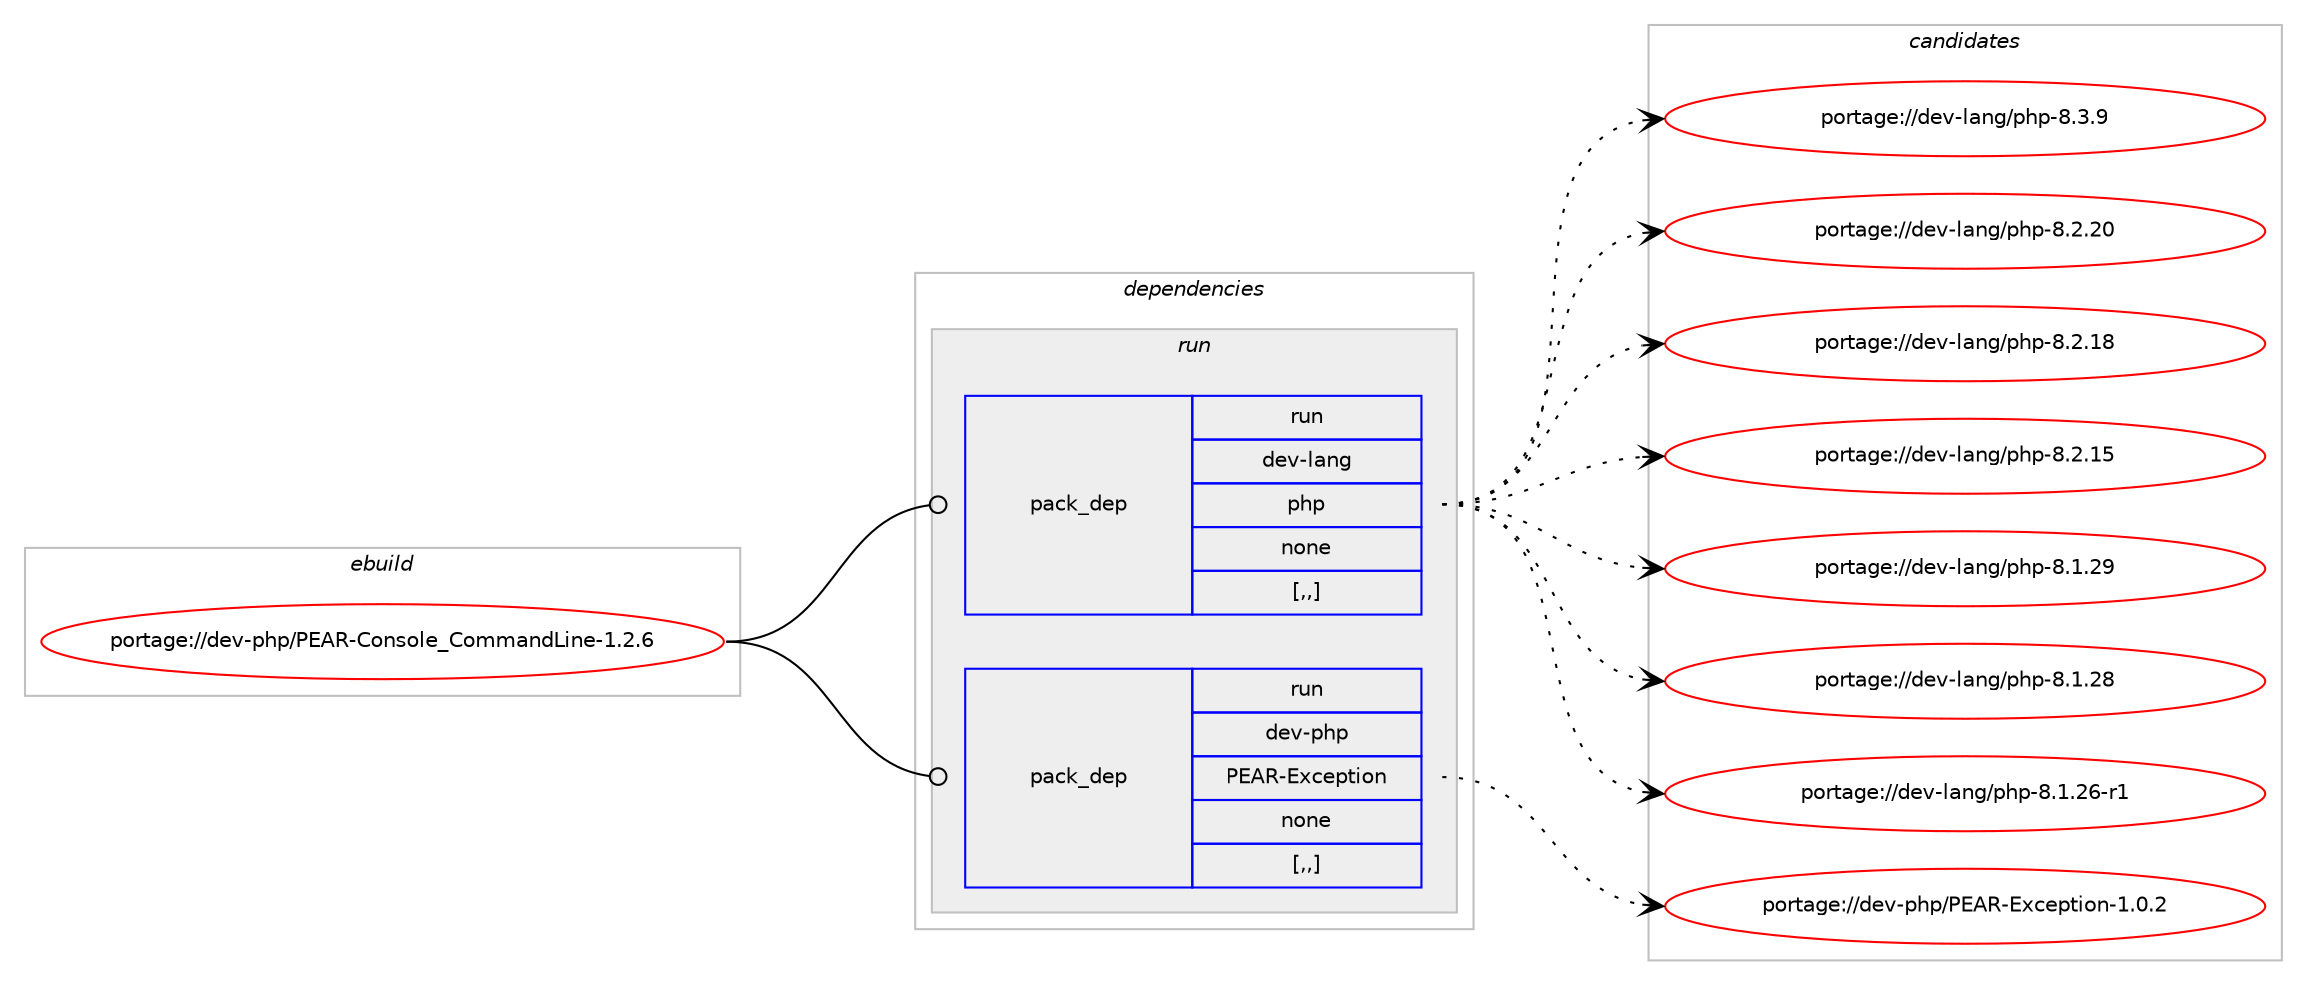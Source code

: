 digraph prolog {

# *************
# Graph options
# *************

newrank=true;
concentrate=true;
compound=true;
graph [rankdir=LR,fontname=Helvetica,fontsize=10,ranksep=1.5];#, ranksep=2.5, nodesep=0.2];
edge  [arrowhead=vee];
node  [fontname=Helvetica,fontsize=10];

# **********
# The ebuild
# **********

subgraph cluster_leftcol {
color=gray;
label=<<i>ebuild</i>>;
id [label="portage://dev-php/PEAR-Console_CommandLine-1.2.6", color=red, width=4, href="../dev-php/PEAR-Console_CommandLine-1.2.6.svg"];
}

# ****************
# The dependencies
# ****************

subgraph cluster_midcol {
color=gray;
label=<<i>dependencies</i>>;
subgraph cluster_compile {
fillcolor="#eeeeee";
style=filled;
label=<<i>compile</i>>;
}
subgraph cluster_compileandrun {
fillcolor="#eeeeee";
style=filled;
label=<<i>compile and run</i>>;
}
subgraph cluster_run {
fillcolor="#eeeeee";
style=filled;
label=<<i>run</i>>;
subgraph pack108498 {
dependency139950 [label=<<TABLE BORDER="0" CELLBORDER="1" CELLSPACING="0" CELLPADDING="4" WIDTH="220"><TR><TD ROWSPAN="6" CELLPADDING="30">pack_dep</TD></TR><TR><TD WIDTH="110">run</TD></TR><TR><TD>dev-lang</TD></TR><TR><TD>php</TD></TR><TR><TD>none</TD></TR><TR><TD>[,,]</TD></TR></TABLE>>, shape=none, color=blue];
}
id:e -> dependency139950:w [weight=20,style="solid",arrowhead="odot"];
subgraph pack108499 {
dependency139951 [label=<<TABLE BORDER="0" CELLBORDER="1" CELLSPACING="0" CELLPADDING="4" WIDTH="220"><TR><TD ROWSPAN="6" CELLPADDING="30">pack_dep</TD></TR><TR><TD WIDTH="110">run</TD></TR><TR><TD>dev-php</TD></TR><TR><TD>PEAR-Exception</TD></TR><TR><TD>none</TD></TR><TR><TD>[,,]</TD></TR></TABLE>>, shape=none, color=blue];
}
id:e -> dependency139951:w [weight=20,style="solid",arrowhead="odot"];
}
}

# **************
# The candidates
# **************

subgraph cluster_choices {
rank=same;
color=gray;
label=<<i>candidates</i>>;

subgraph choice108498 {
color=black;
nodesep=1;
choice100101118451089711010347112104112455646514657 [label="portage://dev-lang/php-8.3.9", color=red, width=4,href="../dev-lang/php-8.3.9.svg"];
choice10010111845108971101034711210411245564650465048 [label="portage://dev-lang/php-8.2.20", color=red, width=4,href="../dev-lang/php-8.2.20.svg"];
choice10010111845108971101034711210411245564650464956 [label="portage://dev-lang/php-8.2.18", color=red, width=4,href="../dev-lang/php-8.2.18.svg"];
choice10010111845108971101034711210411245564650464953 [label="portage://dev-lang/php-8.2.15", color=red, width=4,href="../dev-lang/php-8.2.15.svg"];
choice10010111845108971101034711210411245564649465057 [label="portage://dev-lang/php-8.1.29", color=red, width=4,href="../dev-lang/php-8.1.29.svg"];
choice10010111845108971101034711210411245564649465056 [label="portage://dev-lang/php-8.1.28", color=red, width=4,href="../dev-lang/php-8.1.28.svg"];
choice100101118451089711010347112104112455646494650544511449 [label="portage://dev-lang/php-8.1.26-r1", color=red, width=4,href="../dev-lang/php-8.1.26-r1.svg"];
dependency139950:e -> choice100101118451089711010347112104112455646514657:w [style=dotted,weight="100"];
dependency139950:e -> choice10010111845108971101034711210411245564650465048:w [style=dotted,weight="100"];
dependency139950:e -> choice10010111845108971101034711210411245564650464956:w [style=dotted,weight="100"];
dependency139950:e -> choice10010111845108971101034711210411245564650464953:w [style=dotted,weight="100"];
dependency139950:e -> choice10010111845108971101034711210411245564649465057:w [style=dotted,weight="100"];
dependency139950:e -> choice10010111845108971101034711210411245564649465056:w [style=dotted,weight="100"];
dependency139950:e -> choice100101118451089711010347112104112455646494650544511449:w [style=dotted,weight="100"];
}
subgraph choice108499 {
color=black;
nodesep=1;
choice100101118451121041124780696582456912099101112116105111110454946484650 [label="portage://dev-php/PEAR-Exception-1.0.2", color=red, width=4,href="../dev-php/PEAR-Exception-1.0.2.svg"];
dependency139951:e -> choice100101118451121041124780696582456912099101112116105111110454946484650:w [style=dotted,weight="100"];
}
}

}

